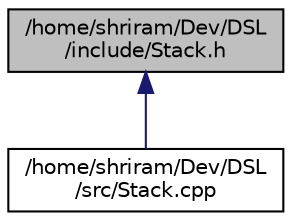 digraph "/home/shriram/Dev/DSL/include/Stack.h"
{
 // LATEX_PDF_SIZE
  edge [fontname="Helvetica",fontsize="10",labelfontname="Helvetica",labelfontsize="10"];
  node [fontname="Helvetica",fontsize="10",shape=record];
  Node1 [label="/home/shriram/Dev/DSL\l/include/Stack.h",height=0.2,width=0.4,color="black", fillcolor="grey75", style="filled", fontcolor="black",tooltip=" "];
  Node1 -> Node2 [dir="back",color="midnightblue",fontsize="10",style="solid",fontname="Helvetica"];
  Node2 [label="/home/shriram/Dev/DSL\l/src/Stack.cpp",height=0.2,width=0.4,color="black", fillcolor="white", style="filled",URL="$Stack_8cpp.html",tooltip=" "];
}
